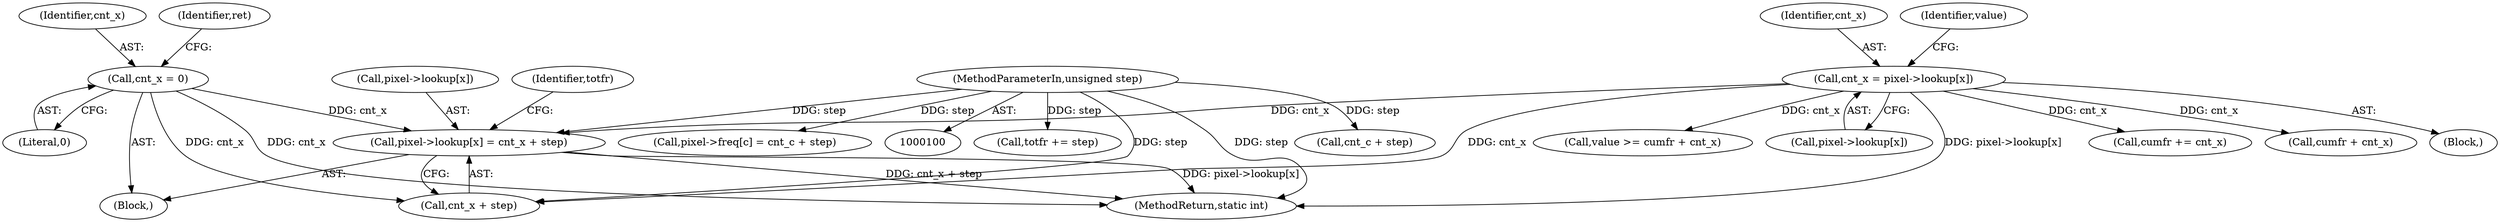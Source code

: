 digraph "0_FFmpeg_2171dfae8c065878a2e130390eb78cf2947a5b69@array" {
"1000247" [label="(Call,pixel->lookup[x] = cnt_x + step)"];
"1000136" [label="(Call,cnt_x = 0)"];
"1000161" [label="(Call,cnt_x = pixel->lookup[x])"];
"1000103" [label="(MethodParameterIn,unsigned step)"];
"1000161" [label="(Call,cnt_x = pixel->lookup[x])"];
"1000359" [label="(MethodReturn,static int)"];
"1000137" [label="(Identifier,cnt_x)"];
"1000253" [label="(Call,cnt_x + step)"];
"1000247" [label="(Call,pixel->lookup[x] = cnt_x + step)"];
"1000174" [label="(Call,cumfr += cnt_x)"];
"1000257" [label="(Identifier,totfr)"];
"1000105" [label="(Block,)"];
"1000162" [label="(Identifier,cnt_x)"];
"1000256" [label="(Call,totfr += step)"];
"1000171" [label="(Call,cumfr + cnt_x)"];
"1000138" [label="(Literal,0)"];
"1000248" [label="(Call,pixel->lookup[x])"];
"1000244" [label="(Call,cnt_c + step)"];
"1000170" [label="(Identifier,value)"];
"1000103" [label="(MethodParameterIn,unsigned step)"];
"1000163" [label="(Call,pixel->lookup[x])"];
"1000238" [label="(Call,pixel->freq[c] = cnt_c + step)"];
"1000147" [label="(Identifier,ret)"];
"1000160" [label="(Block,)"];
"1000169" [label="(Call,value >= cumfr + cnt_x)"];
"1000136" [label="(Call,cnt_x = 0)"];
"1000247" -> "1000105"  [label="AST: "];
"1000247" -> "1000253"  [label="CFG: "];
"1000248" -> "1000247"  [label="AST: "];
"1000253" -> "1000247"  [label="AST: "];
"1000257" -> "1000247"  [label="CFG: "];
"1000247" -> "1000359"  [label="DDG: pixel->lookup[x]"];
"1000247" -> "1000359"  [label="DDG: cnt_x + step"];
"1000136" -> "1000247"  [label="DDG: cnt_x"];
"1000161" -> "1000247"  [label="DDG: cnt_x"];
"1000103" -> "1000247"  [label="DDG: step"];
"1000136" -> "1000105"  [label="AST: "];
"1000136" -> "1000138"  [label="CFG: "];
"1000137" -> "1000136"  [label="AST: "];
"1000138" -> "1000136"  [label="AST: "];
"1000147" -> "1000136"  [label="CFG: "];
"1000136" -> "1000359"  [label="DDG: cnt_x"];
"1000136" -> "1000253"  [label="DDG: cnt_x"];
"1000161" -> "1000160"  [label="AST: "];
"1000161" -> "1000163"  [label="CFG: "];
"1000162" -> "1000161"  [label="AST: "];
"1000163" -> "1000161"  [label="AST: "];
"1000170" -> "1000161"  [label="CFG: "];
"1000161" -> "1000359"  [label="DDG: pixel->lookup[x]"];
"1000161" -> "1000169"  [label="DDG: cnt_x"];
"1000161" -> "1000171"  [label="DDG: cnt_x"];
"1000161" -> "1000174"  [label="DDG: cnt_x"];
"1000161" -> "1000253"  [label="DDG: cnt_x"];
"1000103" -> "1000100"  [label="AST: "];
"1000103" -> "1000359"  [label="DDG: step"];
"1000103" -> "1000238"  [label="DDG: step"];
"1000103" -> "1000244"  [label="DDG: step"];
"1000103" -> "1000253"  [label="DDG: step"];
"1000103" -> "1000256"  [label="DDG: step"];
}
